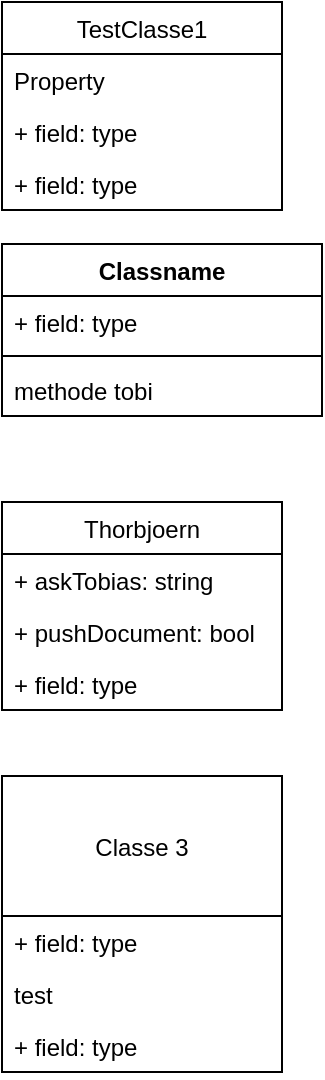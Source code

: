 <mxfile version="20.7.4" type="github">
  <diagram id="SZAIU_QNExe4dQo9l9S1" name="Seite-1">
    <mxGraphModel dx="1050" dy="662" grid="1" gridSize="10" guides="1" tooltips="1" connect="1" arrows="1" fold="1" page="1" pageScale="1" pageWidth="827" pageHeight="1169" math="0" shadow="0">
      <root>
        <mxCell id="0" />
        <mxCell id="1" parent="0" />
        <mxCell id="H9qytzf7jFcCI8T3JDFF-1" value="TestClasse1" style="swimlane;fontStyle=0;childLayout=stackLayout;horizontal=1;startSize=26;fillColor=none;horizontalStack=0;resizeParent=1;resizeParentMax=0;resizeLast=0;collapsible=1;marginBottom=0;" parent="1" vertex="1">
          <mxGeometry x="320" y="50" width="140" height="104" as="geometry" />
        </mxCell>
        <mxCell id="H9qytzf7jFcCI8T3JDFF-2" value="Property" style="text;strokeColor=none;fillColor=none;align=left;verticalAlign=top;spacingLeft=4;spacingRight=4;overflow=hidden;rotatable=0;points=[[0,0.5],[1,0.5]];portConstraint=eastwest;" parent="H9qytzf7jFcCI8T3JDFF-1" vertex="1">
          <mxGeometry y="26" width="140" height="26" as="geometry" />
        </mxCell>
        <mxCell id="H9qytzf7jFcCI8T3JDFF-3" value="+ field: type" style="text;strokeColor=none;fillColor=none;align=left;verticalAlign=top;spacingLeft=4;spacingRight=4;overflow=hidden;rotatable=0;points=[[0,0.5],[1,0.5]];portConstraint=eastwest;" parent="H9qytzf7jFcCI8T3JDFF-1" vertex="1">
          <mxGeometry y="52" width="140" height="26" as="geometry" />
        </mxCell>
        <mxCell id="H9qytzf7jFcCI8T3JDFF-4" value="+ field: type" style="text;strokeColor=none;fillColor=none;align=left;verticalAlign=top;spacingLeft=4;spacingRight=4;overflow=hidden;rotatable=0;points=[[0,0.5],[1,0.5]];portConstraint=eastwest;" parent="H9qytzf7jFcCI8T3JDFF-1" vertex="1">
          <mxGeometry y="78" width="140" height="26" as="geometry" />
        </mxCell>
        <mxCell id="H9qytzf7jFcCI8T3JDFF-5" value="Thorbjoern" style="swimlane;fontStyle=0;childLayout=stackLayout;horizontal=1;startSize=26;fillColor=none;horizontalStack=0;resizeParent=1;resizeParentMax=0;resizeLast=0;collapsible=1;marginBottom=0;" parent="1" vertex="1">
          <mxGeometry x="320" y="300" width="140" height="104" as="geometry" />
        </mxCell>
        <mxCell id="H9qytzf7jFcCI8T3JDFF-6" value="+ askTobias: string" style="text;strokeColor=none;fillColor=none;align=left;verticalAlign=top;spacingLeft=4;spacingRight=4;overflow=hidden;rotatable=0;points=[[0,0.5],[1,0.5]];portConstraint=eastwest;" parent="H9qytzf7jFcCI8T3JDFF-5" vertex="1">
          <mxGeometry y="26" width="140" height="26" as="geometry" />
        </mxCell>
        <mxCell id="H9qytzf7jFcCI8T3JDFF-7" value="+ pushDocument: bool" style="text;strokeColor=none;fillColor=none;align=left;verticalAlign=top;spacingLeft=4;spacingRight=4;overflow=hidden;rotatable=0;points=[[0,0.5],[1,0.5]];portConstraint=eastwest;" parent="H9qytzf7jFcCI8T3JDFF-5" vertex="1">
          <mxGeometry y="52" width="140" height="26" as="geometry" />
        </mxCell>
        <mxCell id="H9qytzf7jFcCI8T3JDFF-8" value="+ field: type" style="text;strokeColor=none;fillColor=none;align=left;verticalAlign=top;spacingLeft=4;spacingRight=4;overflow=hidden;rotatable=0;points=[[0,0.5],[1,0.5]];portConstraint=eastwest;" parent="H9qytzf7jFcCI8T3JDFF-5" vertex="1">
          <mxGeometry y="78" width="140" height="26" as="geometry" />
        </mxCell>
        <mxCell id="H9qytzf7jFcCI8T3JDFF-9" value="Classe 3" style="swimlane;fontStyle=0;childLayout=stackLayout;horizontal=1;startSize=70;fillColor=none;horizontalStack=0;resizeParent=1;resizeParentMax=0;resizeLast=0;collapsible=1;marginBottom=0;" parent="1" vertex="1">
          <mxGeometry x="320" y="437" width="140" height="148" as="geometry" />
        </mxCell>
        <mxCell id="H9qytzf7jFcCI8T3JDFF-10" value="+ field: type" style="text;strokeColor=none;fillColor=none;align=left;verticalAlign=top;spacingLeft=4;spacingRight=4;overflow=hidden;rotatable=0;points=[[0,0.5],[1,0.5]];portConstraint=eastwest;" parent="H9qytzf7jFcCI8T3JDFF-9" vertex="1">
          <mxGeometry y="70" width="140" height="26" as="geometry" />
        </mxCell>
        <mxCell id="H9qytzf7jFcCI8T3JDFF-11" value="test" style="text;strokeColor=none;fillColor=none;align=left;verticalAlign=top;spacingLeft=4;spacingRight=4;overflow=hidden;rotatable=0;points=[[0,0.5],[1,0.5]];portConstraint=eastwest;" parent="H9qytzf7jFcCI8T3JDFF-9" vertex="1">
          <mxGeometry y="96" width="140" height="26" as="geometry" />
        </mxCell>
        <mxCell id="H9qytzf7jFcCI8T3JDFF-12" value="+ field: type" style="text;strokeColor=none;fillColor=none;align=left;verticalAlign=top;spacingLeft=4;spacingRight=4;overflow=hidden;rotatable=0;points=[[0,0.5],[1,0.5]];portConstraint=eastwest;" parent="H9qytzf7jFcCI8T3JDFF-9" vertex="1">
          <mxGeometry y="122" width="140" height="26" as="geometry" />
        </mxCell>
        <mxCell id="H9qytzf7jFcCI8T3JDFF-13" value="Classname" style="swimlane;fontStyle=1;align=center;verticalAlign=top;childLayout=stackLayout;horizontal=1;startSize=26;horizontalStack=0;resizeParent=1;resizeParentMax=0;resizeLast=0;collapsible=1;marginBottom=0;" parent="1" vertex="1">
          <mxGeometry x="320" y="171" width="160" height="86" as="geometry" />
        </mxCell>
        <mxCell id="H9qytzf7jFcCI8T3JDFF-14" value="+ field: type" style="text;strokeColor=none;fillColor=none;align=left;verticalAlign=top;spacingLeft=4;spacingRight=4;overflow=hidden;rotatable=0;points=[[0,0.5],[1,0.5]];portConstraint=eastwest;" parent="H9qytzf7jFcCI8T3JDFF-13" vertex="1">
          <mxGeometry y="26" width="160" height="26" as="geometry" />
        </mxCell>
        <mxCell id="H9qytzf7jFcCI8T3JDFF-15" value="" style="line;strokeWidth=1;fillColor=none;align=left;verticalAlign=middle;spacingTop=-1;spacingLeft=3;spacingRight=3;rotatable=0;labelPosition=right;points=[];portConstraint=eastwest;strokeColor=inherit;" parent="H9qytzf7jFcCI8T3JDFF-13" vertex="1">
          <mxGeometry y="52" width="160" height="8" as="geometry" />
        </mxCell>
        <mxCell id="H9qytzf7jFcCI8T3JDFF-16" value="methode tobi" style="text;strokeColor=none;fillColor=none;align=left;verticalAlign=top;spacingLeft=4;spacingRight=4;overflow=hidden;rotatable=0;points=[[0,0.5],[1,0.5]];portConstraint=eastwest;" parent="H9qytzf7jFcCI8T3JDFF-13" vertex="1">
          <mxGeometry y="60" width="160" height="26" as="geometry" />
        </mxCell>
      </root>
    </mxGraphModel>
  </diagram>
</mxfile>
